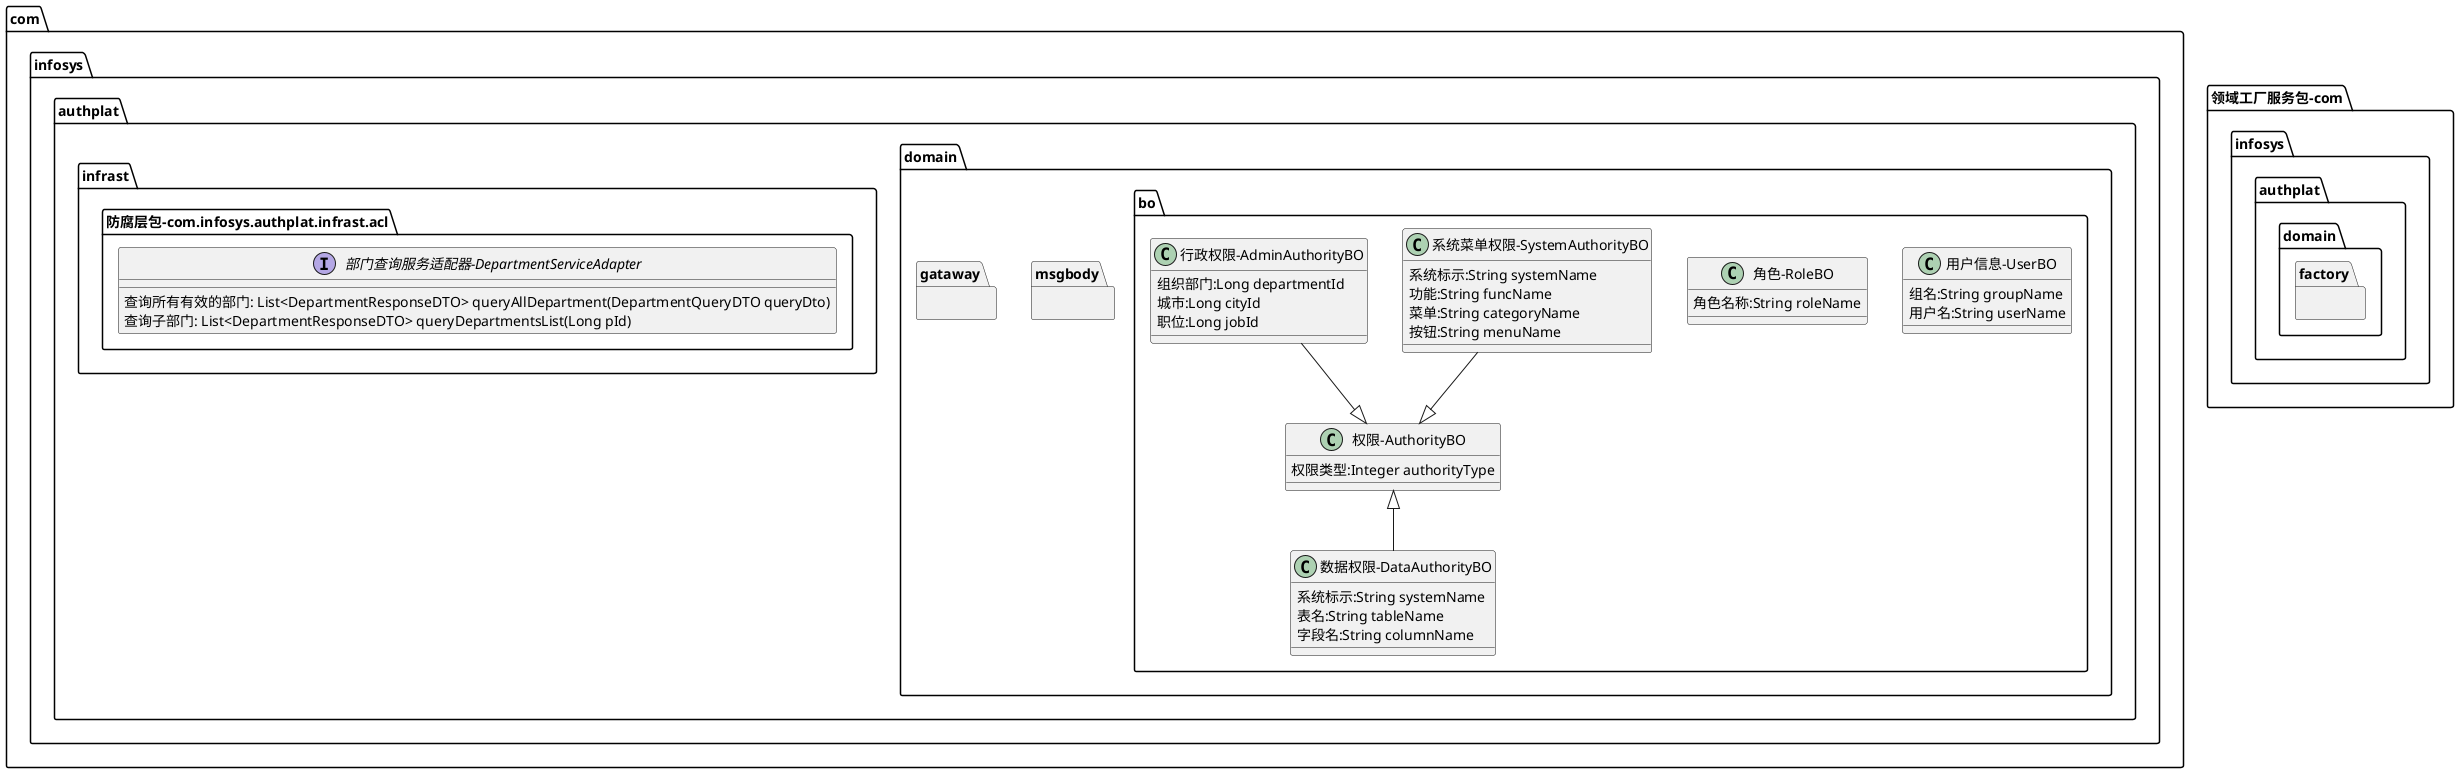 @startuml


package com.infosys.authplat.domain.bo {

    class "用户组-UserGroupBO" as UserBO{
        组名:String groupName
    }

    class "用户信息-UserBO" as UserBO{
        用户名:String userName
    }

    class "角色-RoleBO" as RoleBO{
        角色名称:String roleName
    }


    class "权限-AuthorityBO" as AuthorityBO{
        权限类型:Integer authorityType
    }

    class "数据权限-DataAuthorityBO" as DataAuthorityBO {
	    系统标示:String systemName
	    表名:String tableName
	    字段名:String columnName
    }

    class "系统菜单权限-SystemAuthorityBO" as SystemAuthorityBO{
        系统标示:String systemName
        功能:String funcName
        菜单:String categoryName
        按钮:String menuName
    }

    class "行政权限-AdminAuthorityBO" as AdminAuthorityBO {
	    组织部门:Long departmentId
        城市:Long cityId
        职位:Long jobId
    }

       AuthorityBO <|-- DataAuthorityBO
       AdminAuthorityBO --|> AuthorityBO
       SystemAuthorityBO --|> AuthorityBO

}


package com.infosys.authplat.domain.msgbody {

}

package com.infosys.authplat.domain.gataway {

}


package "领域工厂服务包-com.infosys.authplat.domain.factory" {

}

package "防腐层包-com.infosys.authplat.infrast.acl" as com.infosys.authplat.infrast.acl {
    interface "部门查询服务适配器-DepartmentServiceAdapter" as DepartmentServiceAdapter{
        查询所有有效的部门: List<DepartmentResponseDTO> queryAllDepartment(DepartmentQueryDTO queryDto)
        查询子部门: List<DepartmentResponseDTO> queryDepartmentsList(Long pId)
    }
}

@enduml